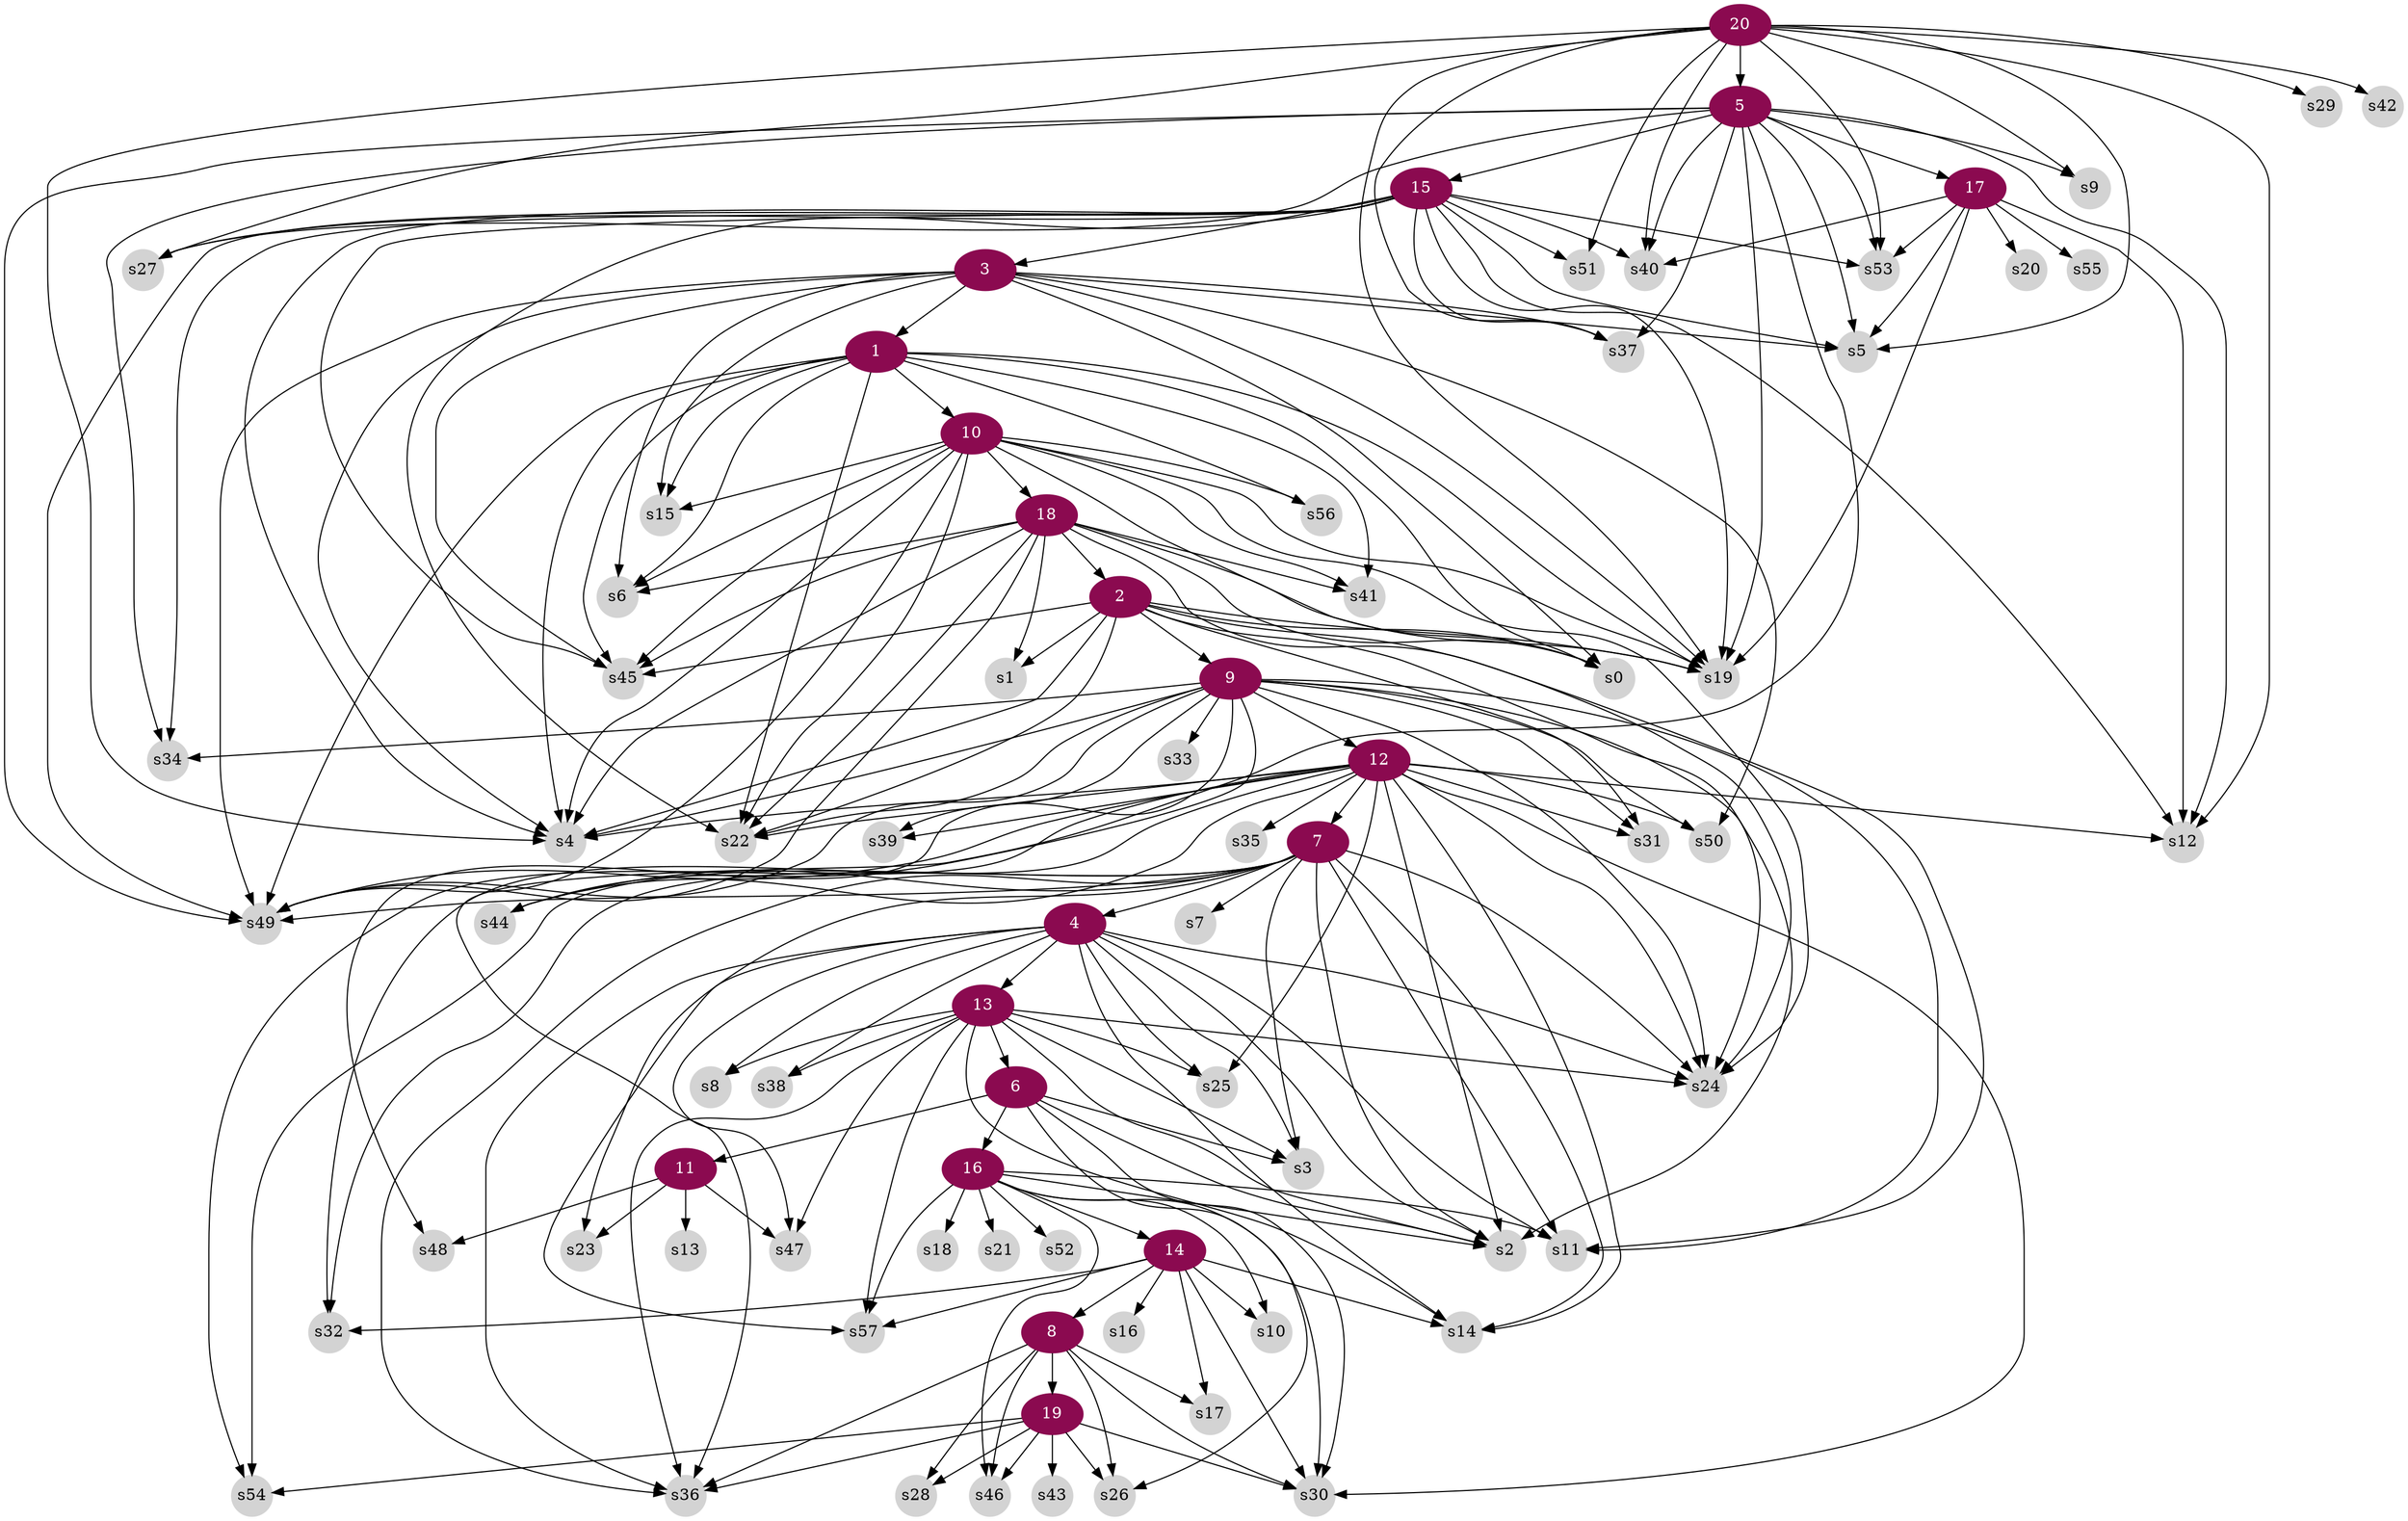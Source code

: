 digraph g{
node [color=deeppink4, style=filled, fontcolor=white];	
3 -> 1;
18 -> 2;
15 -> 3;
7 -> 4;
20 -> 5;
13 -> 6;
12 -> 7;
14 -> 8;
2 -> 9;
1 -> 10;
6 -> 11;
9 -> 12;
4 -> 13;
16 -> 14;
5 -> 15;
6 -> 16;
5 -> 17;
10 -> 18;
8 -> 19;
node [color=lightgrey, style=filled, fontcolor=black, shape=circle, fixedsize=true];  
1 -> s0;
1 -> s4;
1 -> s6;
1 -> s15;
1 -> s19;
1 -> s22;
1 -> s41;
1 -> s45;
1 -> s49;
1 -> s56;
2 -> s0;
2 -> s1;
2 -> s4;
2 -> s11;
2 -> s19;
2 -> s22;
2 -> s24;
2 -> s31;
2 -> s45;
3 -> s0;
3 -> s4;
3 -> s5;
3 -> s6;
3 -> s15;
3 -> s19;
3 -> s37;
3 -> s45;
3 -> s49;
3 -> s50;
4 -> s2;
4 -> s3;
4 -> s8;
4 -> s11;
4 -> s14;
4 -> s24;
4 -> s25;
4 -> s36;
4 -> s38;
4 -> s47;
4 -> s57;
5 -> s5;
5 -> s9;
5 -> s12;
5 -> s19;
5 -> s27;
5 -> s34;
5 -> s36;
5 -> s37;
5 -> s40;
5 -> s49;
5 -> s53;
6 -> s2;
6 -> s3;
6 -> s26;
6 -> s30;
7 -> s2;
7 -> s3;
7 -> s7;
7 -> s11;
7 -> s14;
7 -> s23;
7 -> s24;
7 -> s32;
7 -> s36;
7 -> s44;
7 -> s49;
7 -> s54;
8 -> s17;
8 -> s26;
8 -> s28;
8 -> s30;
8 -> s36;
8 -> s46;
9 -> s2;
9 -> s4;
9 -> s11;
9 -> s22;
9 -> s24;
9 -> s31;
9 -> s33;
9 -> s34;
9 -> s39;
9 -> s44;
9 -> s48;
9 -> s49;
9 -> s50;
10 -> s0;
10 -> s4;
10 -> s6;
10 -> s15;
10 -> s19;
10 -> s22;
10 -> s24;
10 -> s41;
10 -> s45;
10 -> s49;
10 -> s56;
11 -> s13;
11 -> s23;
11 -> s47;
11 -> s48;
12 -> s2;
12 -> s4;
12 -> s12;
12 -> s14;
12 -> s22;
12 -> s24;
12 -> s25;
12 -> s30;
12 -> s31;
12 -> s32;
12 -> s35;
12 -> s39;
12 -> s44;
12 -> s49;
12 -> s50;
12 -> s54;
13 -> s2;
13 -> s3;
13 -> s8;
13 -> s14;
13 -> s24;
13 -> s25;
13 -> s36;
13 -> s38;
13 -> s47;
13 -> s57;
14 -> s10;
14 -> s14;
14 -> s16;
14 -> s17;
14 -> s30;
14 -> s32;
14 -> s57;
15 -> s4;
15 -> s5;
15 -> s12;
15 -> s19;
15 -> s22;
15 -> s27;
15 -> s34;
15 -> s37;
15 -> s40;
15 -> s45;
15 -> s49;
15 -> s51;
15 -> s53;
16 -> s2;
16 -> s10;
16 -> s11;
16 -> s18;
16 -> s21;
16 -> s30;
16 -> s46;
16 -> s52;
16 -> s57;
17 -> s5;
17 -> s12;
17 -> s19;
17 -> s20;
17 -> s40;
17 -> s53;
17 -> s55;
18 -> s0;
18 -> s1;
18 -> s4;
18 -> s6;
18 -> s19;
18 -> s22;
18 -> s24;
18 -> s41;
18 -> s45;
18 -> s49;
19 -> s26;
19 -> s28;
19 -> s30;
19 -> s36;
19 -> s43;
19 -> s46;
19 -> s54;
20 -> s4;
20 -> s5;
20 -> s9;
20 -> s12;
20 -> s19;
20 -> s27;
20 -> s29;
20 -> s37;
20 -> s40;
20 -> s42;
20 -> s51;
20 -> s53;
}
